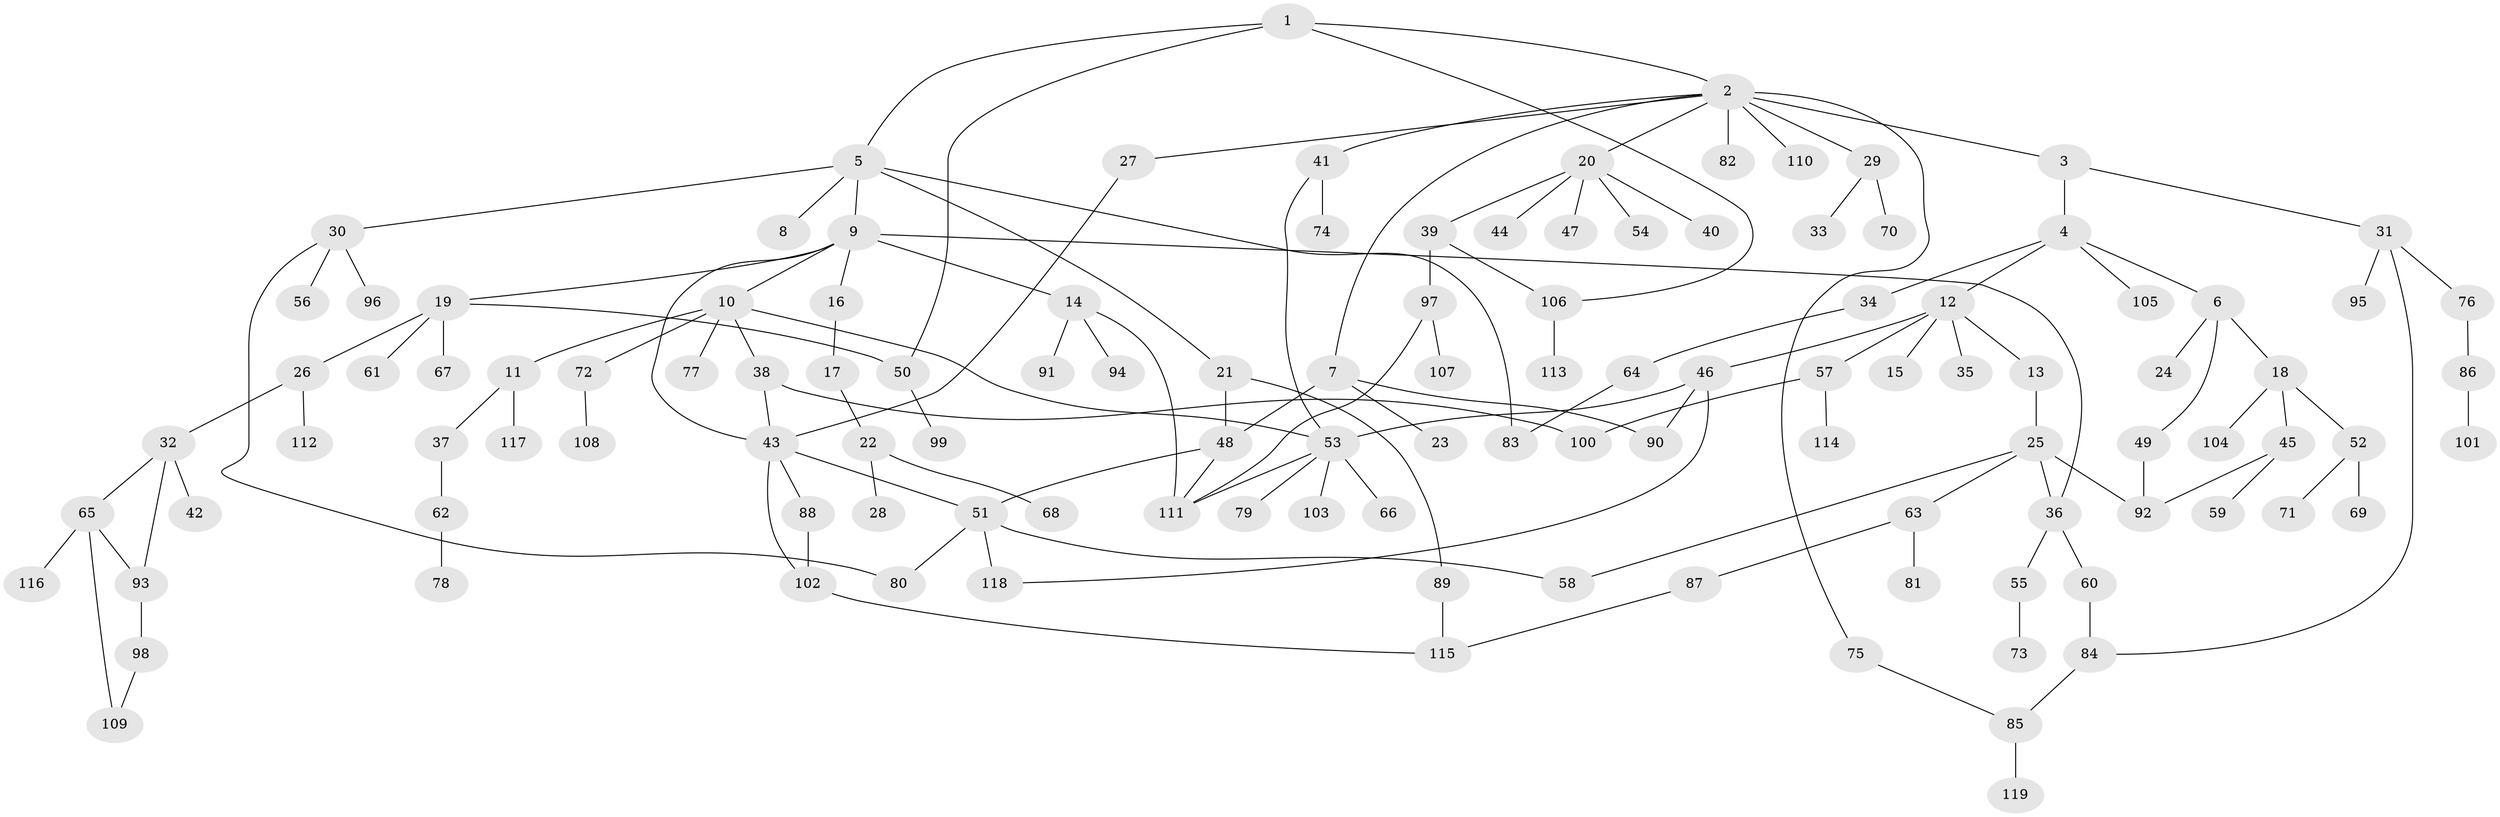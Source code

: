 // coarse degree distribution, {5: 0.060240963855421686, 12: 0.012048192771084338, 3: 0.14457831325301204, 7: 0.04819277108433735, 1: 0.39759036144578314, 2: 0.24096385542168675, 4: 0.07228915662650602, 8: 0.012048192771084338, 6: 0.012048192771084338}
// Generated by graph-tools (version 1.1) at 2025/51/02/27/25 19:51:40]
// undirected, 119 vertices, 145 edges
graph export_dot {
graph [start="1"]
  node [color=gray90,style=filled];
  1;
  2;
  3;
  4;
  5;
  6;
  7;
  8;
  9;
  10;
  11;
  12;
  13;
  14;
  15;
  16;
  17;
  18;
  19;
  20;
  21;
  22;
  23;
  24;
  25;
  26;
  27;
  28;
  29;
  30;
  31;
  32;
  33;
  34;
  35;
  36;
  37;
  38;
  39;
  40;
  41;
  42;
  43;
  44;
  45;
  46;
  47;
  48;
  49;
  50;
  51;
  52;
  53;
  54;
  55;
  56;
  57;
  58;
  59;
  60;
  61;
  62;
  63;
  64;
  65;
  66;
  67;
  68;
  69;
  70;
  71;
  72;
  73;
  74;
  75;
  76;
  77;
  78;
  79;
  80;
  81;
  82;
  83;
  84;
  85;
  86;
  87;
  88;
  89;
  90;
  91;
  92;
  93;
  94;
  95;
  96;
  97;
  98;
  99;
  100;
  101;
  102;
  103;
  104;
  105;
  106;
  107;
  108;
  109;
  110;
  111;
  112;
  113;
  114;
  115;
  116;
  117;
  118;
  119;
  1 -- 2;
  1 -- 5;
  1 -- 106;
  1 -- 50;
  2 -- 3;
  2 -- 7;
  2 -- 20;
  2 -- 27;
  2 -- 29;
  2 -- 41;
  2 -- 75;
  2 -- 82;
  2 -- 110;
  3 -- 4;
  3 -- 31;
  4 -- 6;
  4 -- 12;
  4 -- 34;
  4 -- 105;
  5 -- 8;
  5 -- 9;
  5 -- 21;
  5 -- 30;
  5 -- 83;
  6 -- 18;
  6 -- 24;
  6 -- 49;
  7 -- 23;
  7 -- 90;
  7 -- 48;
  9 -- 10;
  9 -- 14;
  9 -- 16;
  9 -- 19;
  9 -- 36;
  9 -- 43;
  10 -- 11;
  10 -- 38;
  10 -- 53;
  10 -- 72;
  10 -- 77;
  11 -- 37;
  11 -- 117;
  12 -- 13;
  12 -- 15;
  12 -- 35;
  12 -- 46;
  12 -- 57;
  13 -- 25;
  14 -- 91;
  14 -- 94;
  14 -- 111;
  16 -- 17;
  17 -- 22;
  18 -- 45;
  18 -- 52;
  18 -- 104;
  19 -- 26;
  19 -- 50;
  19 -- 61;
  19 -- 67;
  20 -- 39;
  20 -- 40;
  20 -- 44;
  20 -- 47;
  20 -- 54;
  21 -- 48;
  21 -- 89;
  22 -- 28;
  22 -- 68;
  25 -- 36;
  25 -- 63;
  25 -- 92;
  25 -- 58;
  26 -- 32;
  26 -- 112;
  27 -- 43;
  29 -- 33;
  29 -- 70;
  30 -- 56;
  30 -- 96;
  30 -- 80;
  31 -- 76;
  31 -- 84;
  31 -- 95;
  32 -- 42;
  32 -- 65;
  32 -- 93;
  34 -- 64;
  36 -- 55;
  36 -- 60;
  37 -- 62;
  38 -- 100;
  38 -- 43;
  39 -- 97;
  39 -- 106;
  41 -- 74;
  41 -- 53;
  43 -- 88;
  43 -- 51;
  43 -- 102;
  45 -- 59;
  45 -- 92;
  46 -- 53;
  46 -- 118;
  46 -- 90;
  48 -- 51;
  48 -- 111;
  49 -- 92;
  50 -- 99;
  51 -- 58;
  51 -- 80;
  51 -- 118;
  52 -- 69;
  52 -- 71;
  53 -- 66;
  53 -- 79;
  53 -- 103;
  53 -- 111;
  55 -- 73;
  57 -- 114;
  57 -- 100;
  60 -- 84;
  62 -- 78;
  63 -- 81;
  63 -- 87;
  64 -- 83;
  65 -- 93;
  65 -- 116;
  65 -- 109;
  72 -- 108;
  75 -- 85;
  76 -- 86;
  84 -- 85;
  85 -- 119;
  86 -- 101;
  87 -- 115;
  88 -- 102;
  89 -- 115;
  93 -- 98;
  97 -- 107;
  97 -- 111;
  98 -- 109;
  102 -- 115;
  106 -- 113;
}
